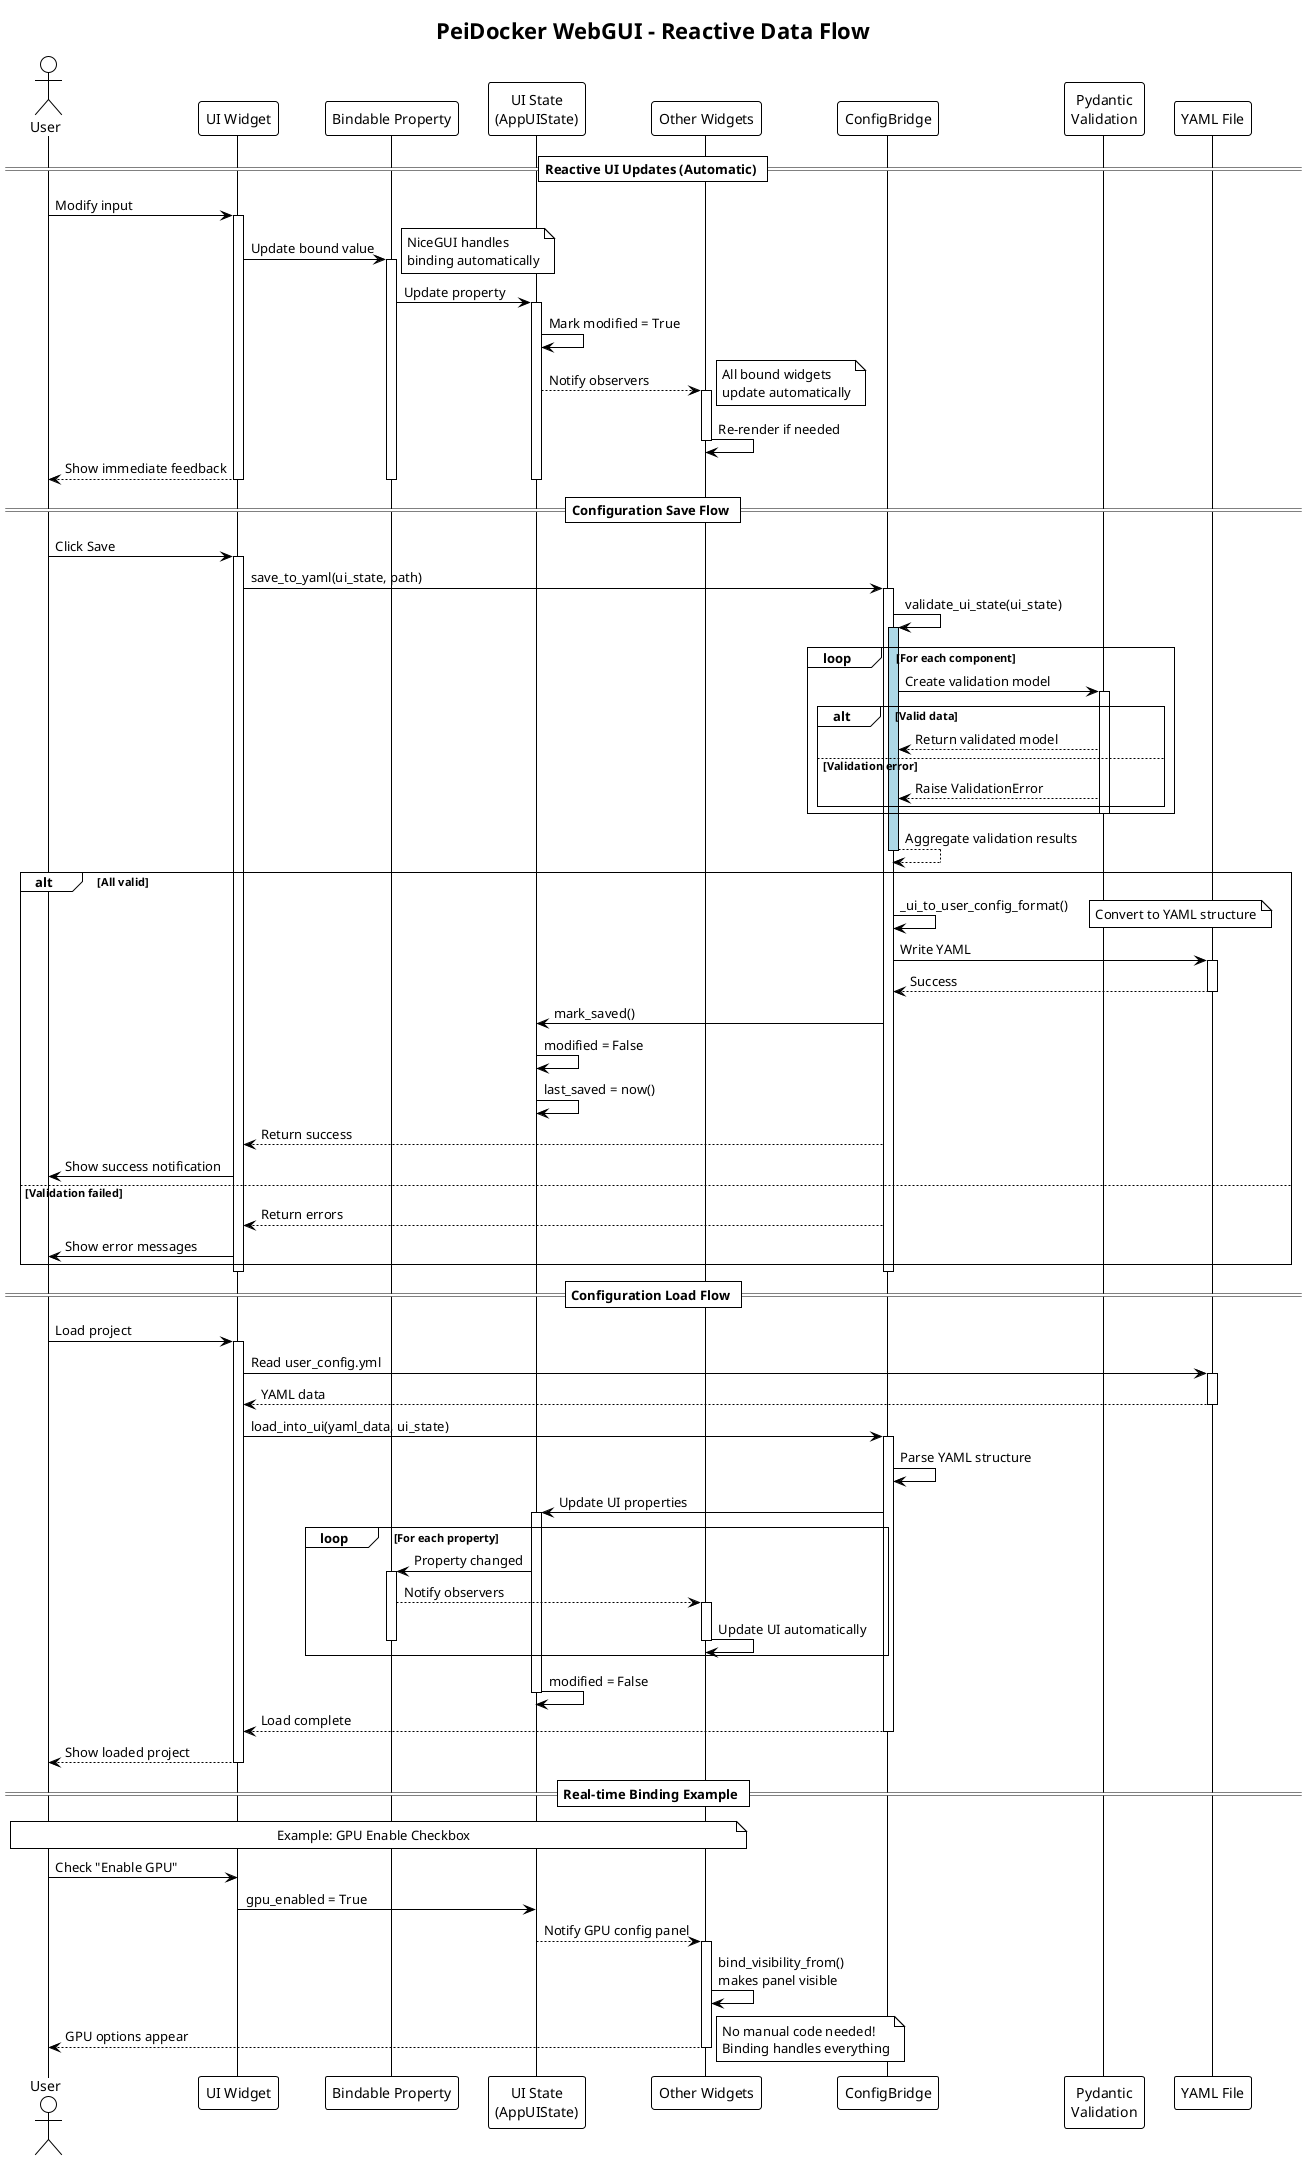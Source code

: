 @startuml PeiDocker-WebGUI-Sequence-Diagram
!theme plain
title PeiDocker WebGUI - Reactive Data Flow

actor User
participant "UI Widget" as Widget
participant "Bindable Property" as Binding
participant "UI State\n(AppUIState)" as State
participant "Other Widgets" as Others
participant "ConfigBridge" as Bridge
participant "Pydantic\nValidation" as Pydantic
participant "YAML File" as File

== Reactive UI Updates (Automatic) ==
User -> Widget: Modify input
activate Widget

Widget -> Binding: Update bound value
activate Binding
note right: NiceGUI handles\nbinding automatically

Binding -> State: Update property
activate State
State -> State: Mark modified = True

State --> Others: Notify observers
activate Others
note right: All bound widgets\nupdate automatically

Others -> Others: Re-render if needed
deactivate Others

Widget --> User: Show immediate feedback
deactivate Widget
deactivate Binding
deactivate State

== Configuration Save Flow ==
User -> Widget: Click Save
activate Widget

Widget -> Bridge: save_to_yaml(ui_state, path)
activate Bridge

Bridge -> Bridge: validate_ui_state(ui_state)
activate Bridge #LightBlue

loop For each component
    Bridge -> Pydantic: Create validation model
    activate Pydantic
    
    alt Valid data
        Pydantic --> Bridge: Return validated model
    else Validation error
        Pydantic --> Bridge: Raise ValidationError
    end
    deactivate Pydantic
end

Bridge --> Bridge: Aggregate validation results
deactivate Bridge

alt All valid
    Bridge -> Bridge: _ui_to_user_config_format()
    note right: Convert to YAML structure
    
    Bridge -> File: Write YAML
    activate File
    File --> Bridge: Success
    deactivate File
    
    Bridge -> State: mark_saved()
    State -> State: modified = False
    State -> State: last_saved = now()
    
    Bridge --> Widget: Return success
    Widget -> User: Show success notification
else Validation failed
    Bridge --> Widget: Return errors
    Widget -> User: Show error messages
end

deactivate Bridge
deactivate Widget

== Configuration Load Flow ==
User -> Widget: Load project
activate Widget

Widget -> File: Read user_config.yml
activate File
File --> Widget: YAML data
deactivate File

Widget -> Bridge: load_into_ui(yaml_data, ui_state)
activate Bridge

Bridge -> Bridge: Parse YAML structure
Bridge -> State: Update UI properties
activate State

loop For each property
    State -> Binding: Property changed
    activate Binding
    Binding --> Others: Notify observers
    activate Others
    Others -> Others: Update UI automatically
    deactivate Others
    deactivate Binding
end

State -> State: modified = False
deactivate State

Bridge --> Widget: Load complete
deactivate Bridge

Widget --> User: Show loaded project
deactivate Widget

== Real-time Binding Example ==
note over User, Others: Example: GPU Enable Checkbox

User -> Widget: Check "Enable GPU"
Widget -> State: gpu_enabled = True

State --> Others: Notify GPU config panel
activate Others
Others -> Others: bind_visibility_from()\nmakes panel visible
Others --> User: GPU options appear
deactivate Others

note right: No manual code needed!\nBinding handles everything

@enduml